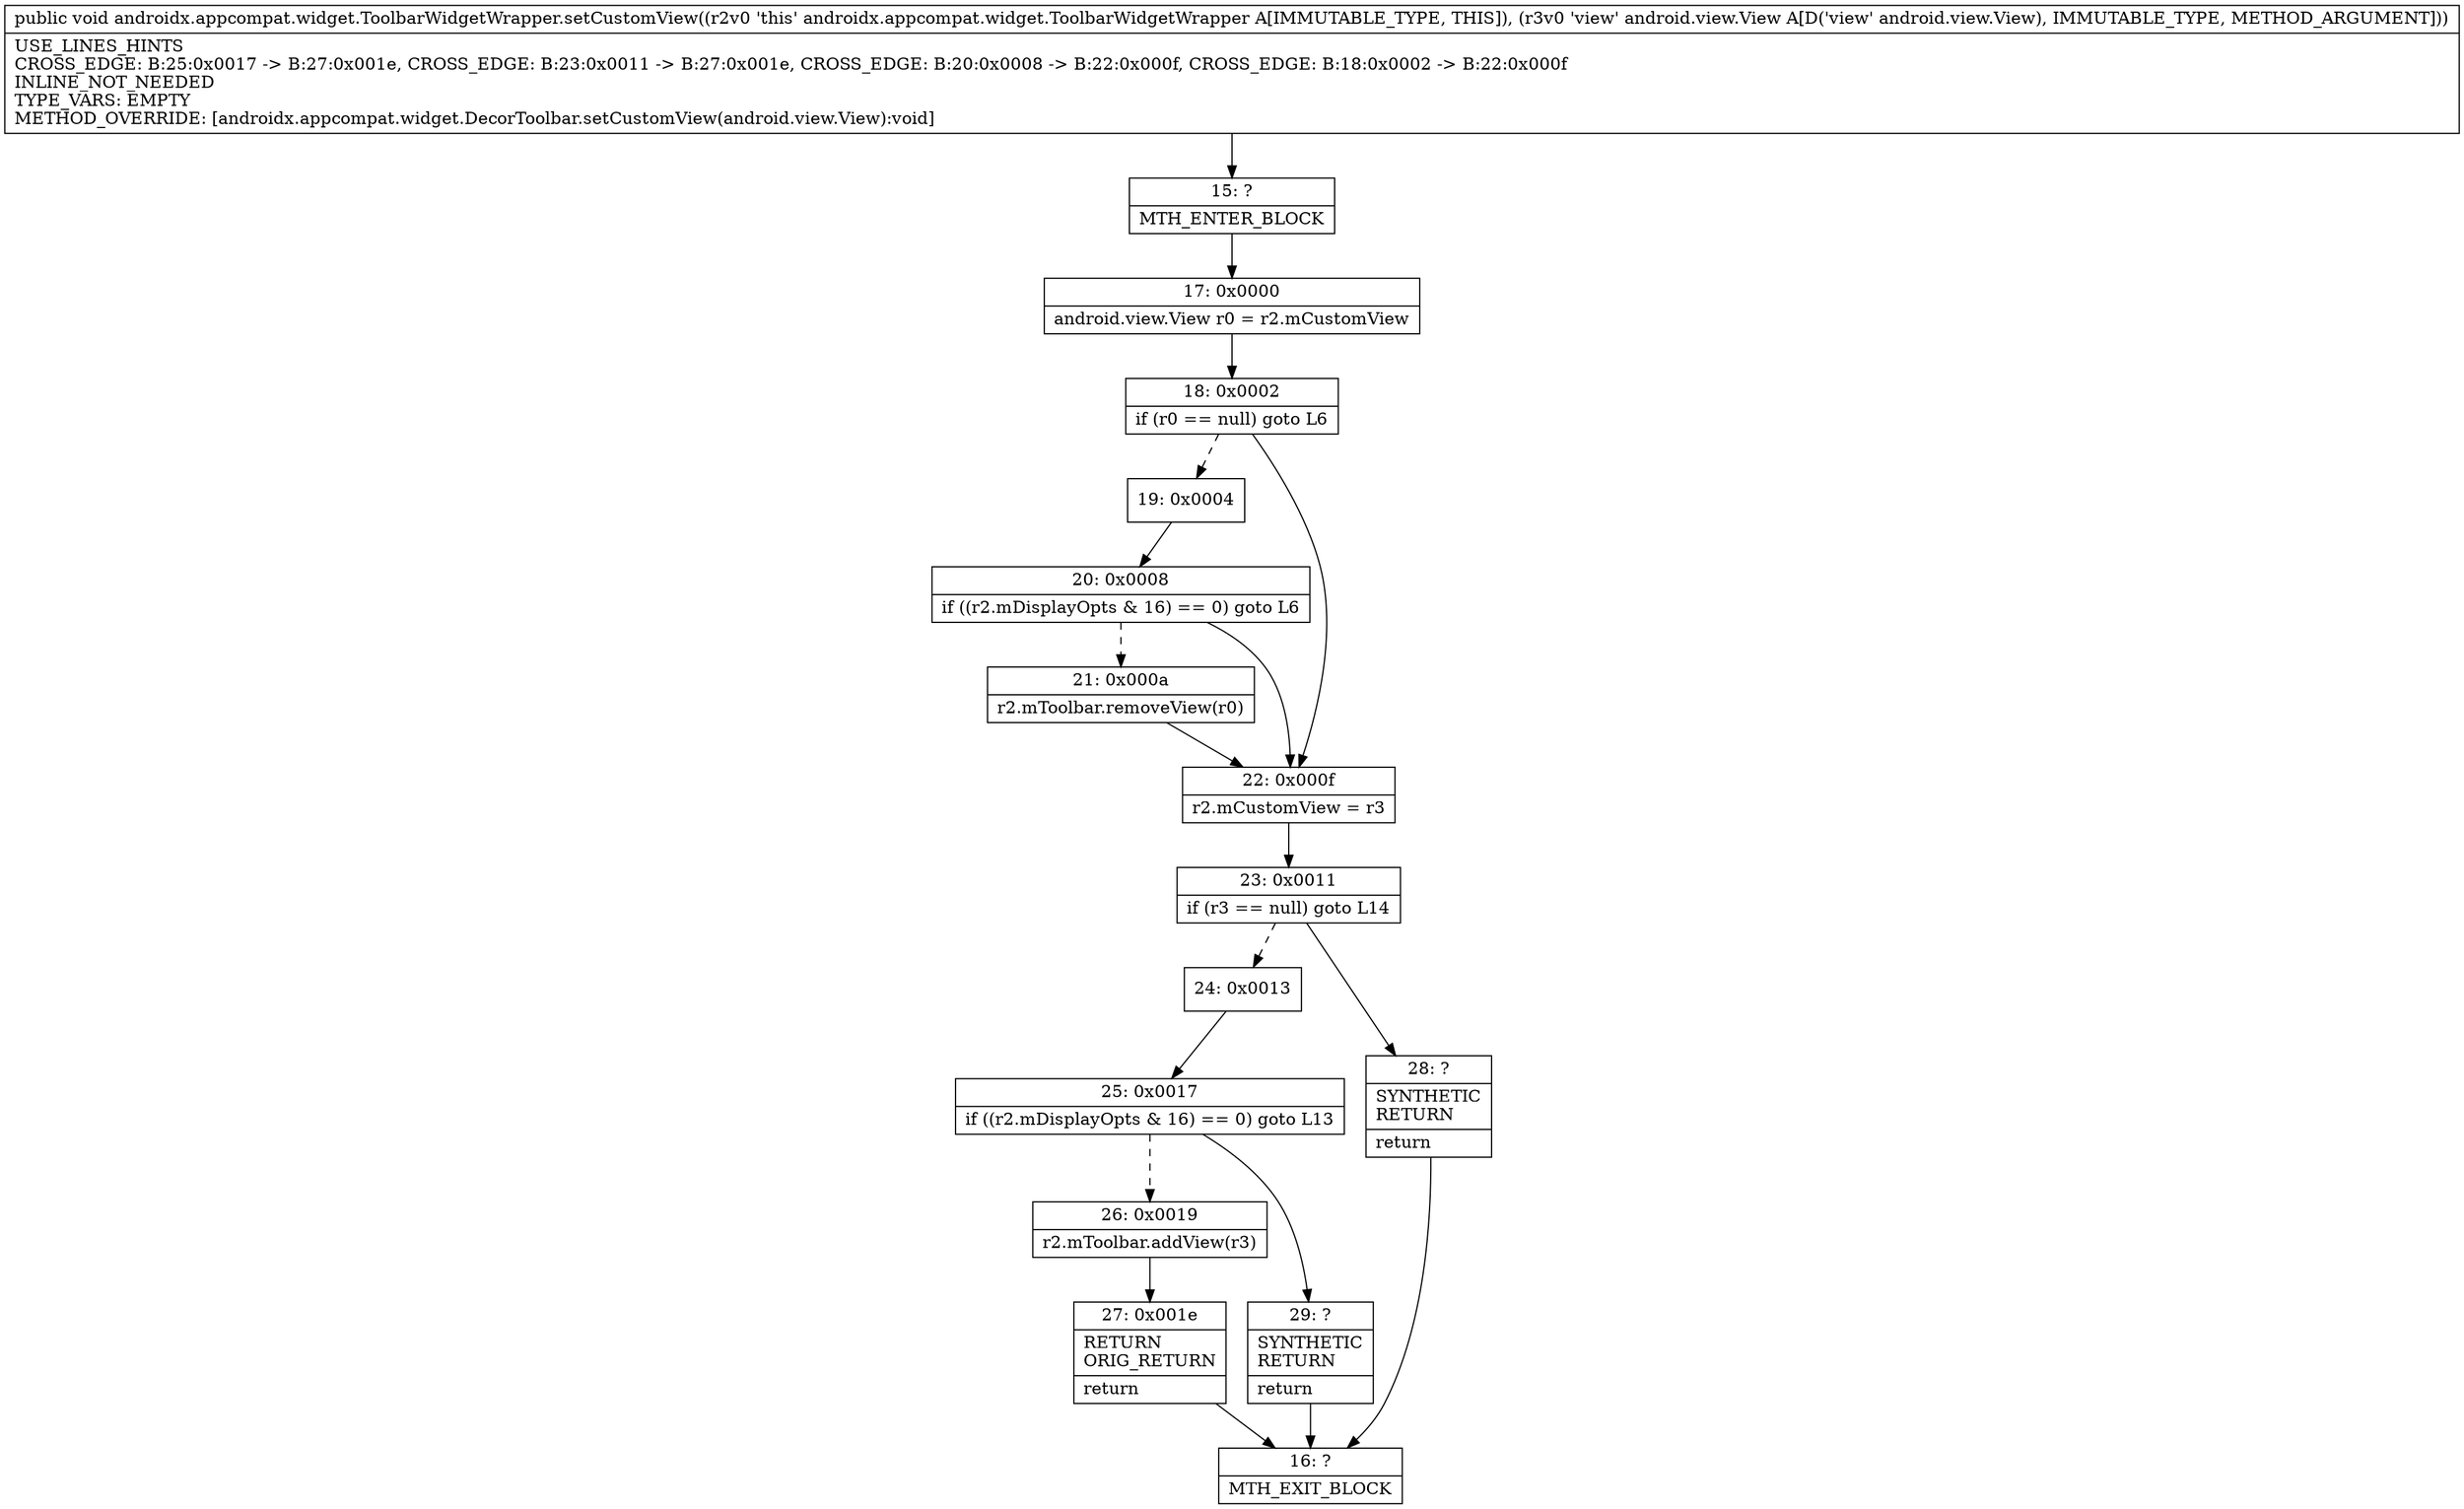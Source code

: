 digraph "CFG forandroidx.appcompat.widget.ToolbarWidgetWrapper.setCustomView(Landroid\/view\/View;)V" {
Node_15 [shape=record,label="{15\:\ ?|MTH_ENTER_BLOCK\l}"];
Node_17 [shape=record,label="{17\:\ 0x0000|android.view.View r0 = r2.mCustomView\l}"];
Node_18 [shape=record,label="{18\:\ 0x0002|if (r0 == null) goto L6\l}"];
Node_19 [shape=record,label="{19\:\ 0x0004}"];
Node_20 [shape=record,label="{20\:\ 0x0008|if ((r2.mDisplayOpts & 16) == 0) goto L6\l}"];
Node_21 [shape=record,label="{21\:\ 0x000a|r2.mToolbar.removeView(r0)\l}"];
Node_22 [shape=record,label="{22\:\ 0x000f|r2.mCustomView = r3\l}"];
Node_23 [shape=record,label="{23\:\ 0x0011|if (r3 == null) goto L14\l}"];
Node_24 [shape=record,label="{24\:\ 0x0013}"];
Node_25 [shape=record,label="{25\:\ 0x0017|if ((r2.mDisplayOpts & 16) == 0) goto L13\l}"];
Node_26 [shape=record,label="{26\:\ 0x0019|r2.mToolbar.addView(r3)\l}"];
Node_27 [shape=record,label="{27\:\ 0x001e|RETURN\lORIG_RETURN\l|return\l}"];
Node_16 [shape=record,label="{16\:\ ?|MTH_EXIT_BLOCK\l}"];
Node_29 [shape=record,label="{29\:\ ?|SYNTHETIC\lRETURN\l|return\l}"];
Node_28 [shape=record,label="{28\:\ ?|SYNTHETIC\lRETURN\l|return\l}"];
MethodNode[shape=record,label="{public void androidx.appcompat.widget.ToolbarWidgetWrapper.setCustomView((r2v0 'this' androidx.appcompat.widget.ToolbarWidgetWrapper A[IMMUTABLE_TYPE, THIS]), (r3v0 'view' android.view.View A[D('view' android.view.View), IMMUTABLE_TYPE, METHOD_ARGUMENT]))  | USE_LINES_HINTS\lCROSS_EDGE: B:25:0x0017 \-\> B:27:0x001e, CROSS_EDGE: B:23:0x0011 \-\> B:27:0x001e, CROSS_EDGE: B:20:0x0008 \-\> B:22:0x000f, CROSS_EDGE: B:18:0x0002 \-\> B:22:0x000f\lINLINE_NOT_NEEDED\lTYPE_VARS: EMPTY\lMETHOD_OVERRIDE: [androidx.appcompat.widget.DecorToolbar.setCustomView(android.view.View):void]\l}"];
MethodNode -> Node_15;Node_15 -> Node_17;
Node_17 -> Node_18;
Node_18 -> Node_19[style=dashed];
Node_18 -> Node_22;
Node_19 -> Node_20;
Node_20 -> Node_21[style=dashed];
Node_20 -> Node_22;
Node_21 -> Node_22;
Node_22 -> Node_23;
Node_23 -> Node_24[style=dashed];
Node_23 -> Node_28;
Node_24 -> Node_25;
Node_25 -> Node_26[style=dashed];
Node_25 -> Node_29;
Node_26 -> Node_27;
Node_27 -> Node_16;
Node_29 -> Node_16;
Node_28 -> Node_16;
}

